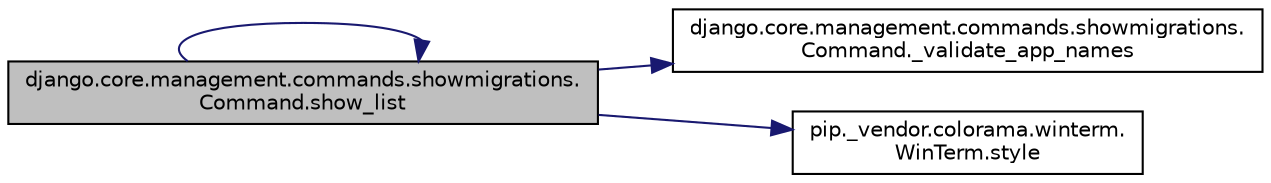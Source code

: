 digraph "django.core.management.commands.showmigrations.Command.show_list"
{
 // LATEX_PDF_SIZE
  edge [fontname="Helvetica",fontsize="10",labelfontname="Helvetica",labelfontsize="10"];
  node [fontname="Helvetica",fontsize="10",shape=record];
  rankdir="LR";
  Node1 [label="django.core.management.commands.showmigrations.\lCommand.show_list",height=0.2,width=0.4,color="black", fillcolor="grey75", style="filled", fontcolor="black",tooltip=" "];
  Node1 -> Node2 [color="midnightblue",fontsize="10",style="solid",fontname="Helvetica"];
  Node2 [label="django.core.management.commands.showmigrations.\lCommand._validate_app_names",height=0.2,width=0.4,color="black", fillcolor="white", style="filled",URL="$d6/d14/classdjango_1_1core_1_1management_1_1commands_1_1showmigrations_1_1_command.html#a89fd0b48e27bf9afe0902c016405a88c",tooltip=" "];
  Node1 -> Node1 [color="midnightblue",fontsize="10",style="solid",fontname="Helvetica"];
  Node1 -> Node3 [color="midnightblue",fontsize="10",style="solid",fontname="Helvetica"];
  Node3 [label="pip._vendor.colorama.winterm.\lWinTerm.style",height=0.2,width=0.4,color="black", fillcolor="white", style="filled",URL="$dc/da2/classpip_1_1__vendor_1_1colorama_1_1winterm_1_1_win_term.html#ab85bf790ea333b6e852dd673dfed56f5",tooltip=" "];
}
